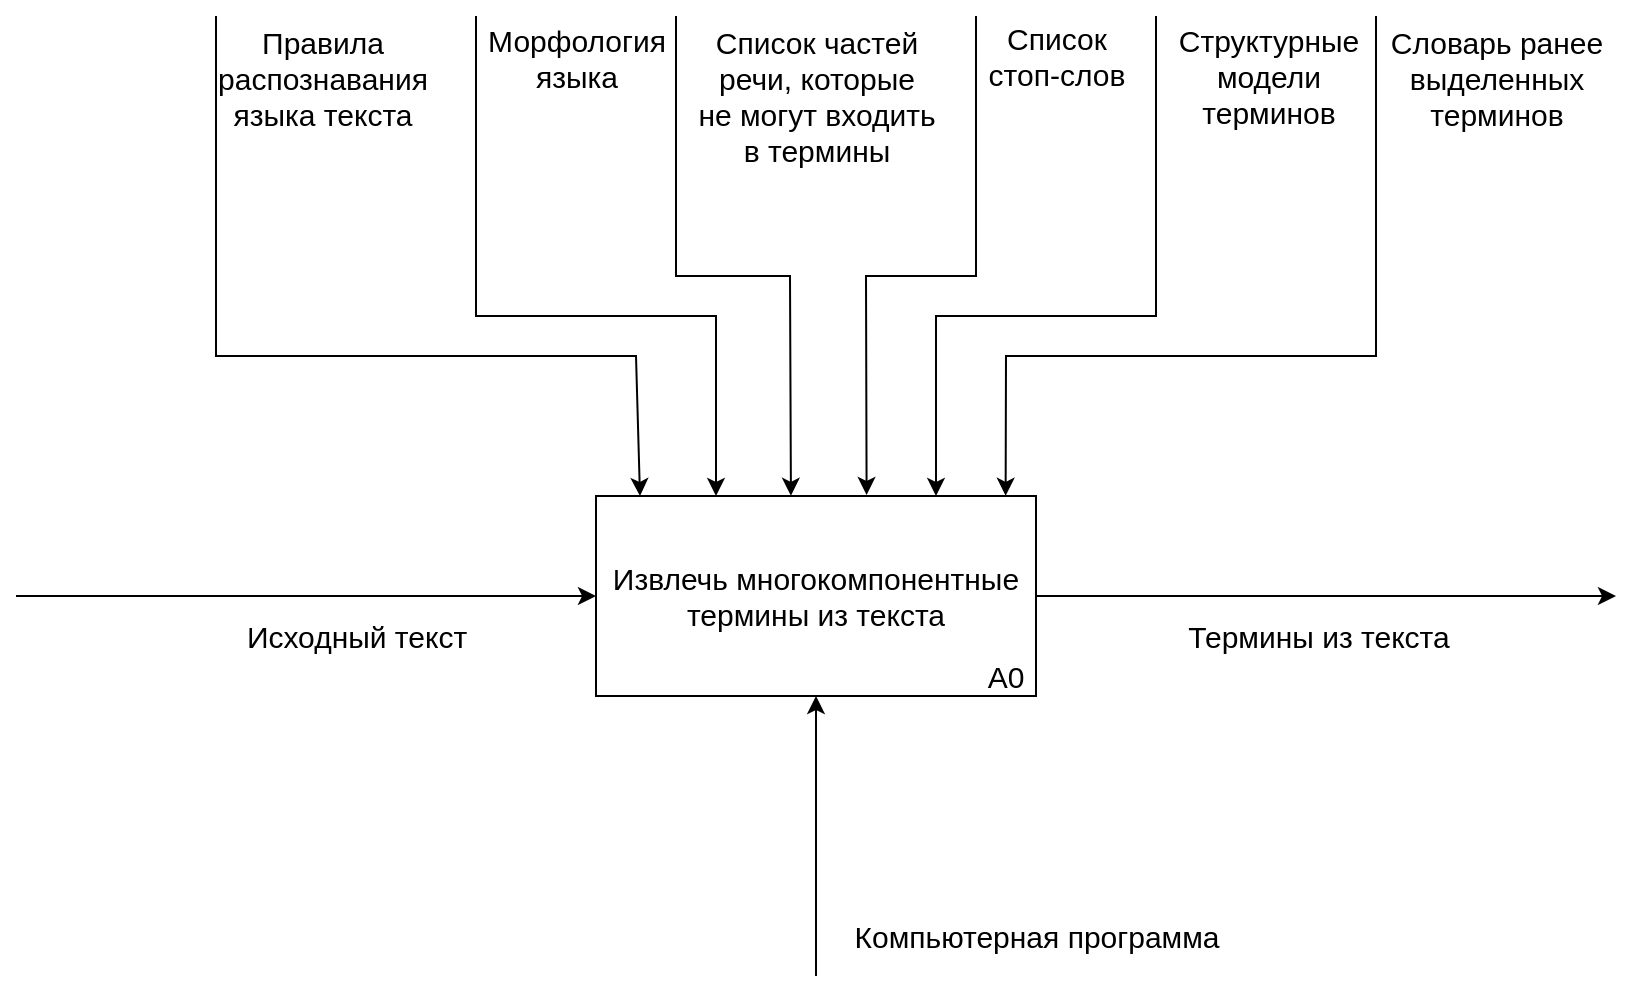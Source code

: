 <mxfile version="20.0.4" type="device" pages="3"><diagram name="A0" id="b520641d-4fe3-3701-9064-5fc419738815"><mxGraphModel dx="1038" dy="547" grid="1" gridSize="10" guides="1" tooltips="1" connect="1" arrows="1" fold="1" page="1" pageScale="1" pageWidth="1100" pageHeight="850" background="none" math="0" shadow="0"><root><mxCell id="0"/><mxCell id="1" parent="0"/><mxCell id="aQtuo3WpPzHkp1sBMG1w-4" style="edgeStyle=orthogonalEdgeStyle;rounded=0;orthogonalLoop=1;jettySize=auto;html=1;fontSize=15;" parent="1" source="aQtuo3WpPzHkp1sBMG1w-1" edge="1"><mxGeometry relative="1" as="geometry"><mxPoint x="980" y="450" as="targetPoint"/></mxGeometry></mxCell><mxCell id="aQtuo3WpPzHkp1sBMG1w-5" value="Термины из текста" style="edgeLabel;html=1;align=center;verticalAlign=middle;resizable=0;points=[];fontSize=15;" parent="aQtuo3WpPzHkp1sBMG1w-4" vertex="1" connectable="0"><mxGeometry x="-0.176" relative="1" as="geometry"><mxPoint x="21" y="20" as="offset"/></mxGeometry></mxCell><mxCell id="aQtuo3WpPzHkp1sBMG1w-1" value="Извлечь многокомпонентные&lt;br style=&quot;font-size: 15px;&quot;&gt;термины из текста" style="rounded=0;whiteSpace=wrap;html=1;fontSize=15;" parent="1" vertex="1"><mxGeometry x="470" y="400" width="220" height="100" as="geometry"/></mxCell><mxCell id="aQtuo3WpPzHkp1sBMG1w-2" value="" style="endArrow=classic;html=1;rounded=0;entryX=0;entryY=0.5;entryDx=0;entryDy=0;fontSize=15;" parent="1" target="aQtuo3WpPzHkp1sBMG1w-1" edge="1"><mxGeometry width="50" height="50" relative="1" as="geometry"><mxPoint x="180" y="450" as="sourcePoint"/><mxPoint x="640" y="430" as="targetPoint"/></mxGeometry></mxCell><mxCell id="aQtuo3WpPzHkp1sBMG1w-3" value="Исходный текст" style="text;html=1;align=center;verticalAlign=middle;resizable=0;points=[];autosize=1;strokeColor=none;fillColor=none;fontSize=15;" parent="1" vertex="1"><mxGeometry x="285" y="460" width="130" height="20" as="geometry"/></mxCell><mxCell id="9856_bsvcKhOoFxpKU4f-1" value="" style="endArrow=classic;html=1;rounded=0;fontSize=15;" parent="1" edge="1"><mxGeometry width="50" height="50" relative="1" as="geometry"><mxPoint x="410" y="160" as="sourcePoint"/><mxPoint x="530" y="400" as="targetPoint"/><Array as="points"><mxPoint x="410" y="310"/><mxPoint x="530" y="310"/></Array></mxGeometry></mxCell><mxCell id="9856_bsvcKhOoFxpKU4f-2" value="Морфология&lt;br&gt;языка" style="edgeLabel;html=1;align=center;verticalAlign=middle;resizable=0;points=[];fontSize=15;" parent="9856_bsvcKhOoFxpKU4f-1" vertex="1" connectable="0"><mxGeometry x="-0.292" y="-1" relative="1" as="geometry"><mxPoint x="51" y="-107" as="offset"/></mxGeometry></mxCell><mxCell id="9856_bsvcKhOoFxpKU4f-3" value="" style="endArrow=classic;html=1;rounded=0;entryX=0.443;entryY=-0.001;entryDx=0;entryDy=0;entryPerimeter=0;fontSize=15;" parent="1" target="aQtuo3WpPzHkp1sBMG1w-1" edge="1"><mxGeometry width="50" height="50" relative="1" as="geometry"><mxPoint x="510" y="160" as="sourcePoint"/><mxPoint x="534.55" y="399.4" as="targetPoint"/><Array as="points"><mxPoint x="510" y="290"/><mxPoint x="567" y="290"/></Array></mxGeometry></mxCell><mxCell id="9856_bsvcKhOoFxpKU4f-4" value="Список частей &lt;br&gt;речи, которые&lt;br&gt;не могут входить &lt;br style=&quot;font-size: 15px;&quot;&gt;в термины" style="edgeLabel;html=1;align=center;verticalAlign=middle;resizable=0;points=[];fontSize=15;" parent="9856_bsvcKhOoFxpKU4f-3" vertex="1" connectable="0"><mxGeometry x="-0.292" y="-1" relative="1" as="geometry"><mxPoint x="71" y="-65" as="offset"/></mxGeometry></mxCell><mxCell id="9856_bsvcKhOoFxpKU4f-5" value="" style="endArrow=classic;html=1;rounded=0;entryX=0.615;entryY=-0.005;entryDx=0;entryDy=0;entryPerimeter=0;fontSize=15;" parent="1" target="aQtuo3WpPzHkp1sBMG1w-1" edge="1"><mxGeometry width="50" height="50" relative="1" as="geometry"><mxPoint x="660" y="160" as="sourcePoint"/><mxPoint x="600" y="400.0" as="targetPoint"/><Array as="points"><mxPoint x="660" y="290"/><mxPoint x="605" y="290"/></Array></mxGeometry></mxCell><mxCell id="9856_bsvcKhOoFxpKU4f-6" value="Список &lt;br&gt;стоп-слов" style="edgeLabel;html=1;align=center;verticalAlign=middle;resizable=0;points=[];fontSize=15;" parent="9856_bsvcKhOoFxpKU4f-5" vertex="1" connectable="0"><mxGeometry x="-0.292" y="-1" relative="1" as="geometry"><mxPoint x="41" y="-85" as="offset"/></mxGeometry></mxCell><mxCell id="9856_bsvcKhOoFxpKU4f-7" value="" style="endArrow=classic;html=1;rounded=0;fontSize=15;" parent="1" edge="1"><mxGeometry width="50" height="50" relative="1" as="geometry"><mxPoint x="750" y="160" as="sourcePoint"/><mxPoint x="640" y="400" as="targetPoint"/><Array as="points"><mxPoint x="750" y="310"/><mxPoint x="640" y="310"/></Array></mxGeometry></mxCell><mxCell id="9856_bsvcKhOoFxpKU4f-8" value="Структурные &lt;br&gt;модели &lt;br style=&quot;font-size: 15px;&quot;&gt;терминов" style="edgeLabel;html=1;align=center;verticalAlign=middle;resizable=0;points=[];fontSize=15;" parent="9856_bsvcKhOoFxpKU4f-7" vertex="1" connectable="0"><mxGeometry x="-0.292" y="-1" relative="1" as="geometry"><mxPoint x="57" y="-94" as="offset"/></mxGeometry></mxCell><mxCell id="9856_bsvcKhOoFxpKU4f-9" value="" style="endArrow=classic;html=1;rounded=0;entryX=0.931;entryY=-0.001;entryDx=0;entryDy=0;entryPerimeter=0;fontSize=15;" parent="1" target="aQtuo3WpPzHkp1sBMG1w-1" edge="1"><mxGeometry width="50" height="50" relative="1" as="geometry"><mxPoint x="860" y="160" as="sourcePoint"/><mxPoint x="670" y="380" as="targetPoint"/><Array as="points"><mxPoint x="860" y="330"/><mxPoint x="675" y="330"/></Array></mxGeometry></mxCell><mxCell id="9856_bsvcKhOoFxpKU4f-10" value="Словарь ранее &lt;br style=&quot;font-size: 15px;&quot;&gt;выделенных&lt;br&gt;терминов" style="edgeLabel;html=1;align=center;verticalAlign=middle;resizable=0;points=[];fontSize=15;" parent="9856_bsvcKhOoFxpKU4f-9" vertex="1" connectable="0"><mxGeometry x="-0.292" y="-1" relative="1" as="geometry"><mxPoint x="61" y="-120" as="offset"/></mxGeometry></mxCell><mxCell id="9856_bsvcKhOoFxpKU4f-11" value="" style="endArrow=classic;html=1;rounded=0;entryX=0.1;entryY=0;entryDx=0;entryDy=0;entryPerimeter=0;fontSize=15;" parent="1" target="aQtuo3WpPzHkp1sBMG1w-1" edge="1"><mxGeometry width="50" height="50" relative="1" as="geometry"><mxPoint x="280" y="160" as="sourcePoint"/><mxPoint x="140.5" y="399.9" as="targetPoint"/><Array as="points"><mxPoint x="280" y="330"/><mxPoint x="490" y="330"/></Array></mxGeometry></mxCell><mxCell id="9856_bsvcKhOoFxpKU4f-12" value="Правила &lt;br&gt;распознавания&lt;br style=&quot;font-size: 15px;&quot;&gt;языка текста" style="edgeLabel;html=1;align=center;verticalAlign=middle;resizable=0;points=[];fontSize=15;" parent="9856_bsvcKhOoFxpKU4f-11" vertex="1" connectable="0"><mxGeometry x="-0.292" y="-1" relative="1" as="geometry"><mxPoint x="54" y="-129" as="offset"/></mxGeometry></mxCell><mxCell id="emmeJ7aNdwUGoFgfAJ5X-1" value="" style="endArrow=classic;html=1;rounded=0;entryX=0.5;entryY=1;entryDx=0;entryDy=0;fontSize=15;" parent="1" target="aQtuo3WpPzHkp1sBMG1w-1" edge="1"><mxGeometry width="50" height="50" relative="1" as="geometry"><mxPoint x="580" y="640" as="sourcePoint"/><mxPoint x="580" y="530.0" as="targetPoint"/></mxGeometry></mxCell><mxCell id="emmeJ7aNdwUGoFgfAJ5X-2" value="Компьютерная программа" style="edgeLabel;html=1;align=center;verticalAlign=middle;resizable=0;points=[];fontSize=15;" parent="emmeJ7aNdwUGoFgfAJ5X-1" vertex="1" connectable="0"><mxGeometry x="-0.659" y="3" relative="1" as="geometry"><mxPoint x="113" y="4" as="offset"/></mxGeometry></mxCell><mxCell id="egRvDAZ9UL6s8wtpQbSJ-1" value="A0" style="text;html=1;strokeColor=none;fillColor=none;align=center;verticalAlign=middle;whiteSpace=wrap;rounded=0;fontSize=15;" parent="1" vertex="1"><mxGeometry x="660" y="480" width="30" height="20" as="geometry"/></mxCell></root></mxGraphModel></diagram><diagram id="MpL2amuTrVY1iWnpFY2f" name="A1"><mxGraphModel dx="2714" dy="995" grid="1" gridSize="10" guides="1" tooltips="1" connect="1" arrows="1" fold="1" page="1" pageScale="1" pageWidth="827" pageHeight="1169" math="0" shadow="0"><root><mxCell id="0"/><mxCell id="1" parent="0"/><mxCell id="_pYBKvoA1Ol_6behSOHg-1" style="edgeStyle=orthogonalEdgeStyle;rounded=0;orthogonalLoop=1;jettySize=auto;html=1;fontSize=15;" parent="1" edge="1"><mxGeometry relative="1" as="geometry"><mxPoint x="1170" y="379" as="targetPoint"/><mxPoint x="910" y="379.0" as="sourcePoint"/></mxGeometry></mxCell><mxCell id="_pYBKvoA1Ol_6behSOHg-2" value="Термины из текста" style="edgeLabel;html=1;align=center;verticalAlign=middle;resizable=0;points=[];fontSize=15;" parent="_pYBKvoA1Ol_6behSOHg-1" vertex="1" connectable="0"><mxGeometry x="-0.176" relative="1" as="geometry"><mxPoint x="53" y="21" as="offset"/></mxGeometry></mxCell><mxCell id="_pYBKvoA1Ol_6behSOHg-4" value="" style="endArrow=classic;html=1;rounded=0;entryX=0;entryY=0.5;entryDx=0;entryDy=0;fontSize=15;" parent="1" target="5IqPm2qdIb9zKzcox-1y-1" edge="1"><mxGeometry width="50" height="50" relative="1" as="geometry"><mxPoint x="-210" y="385" as="sourcePoint"/><mxPoint x="-20" y="385" as="targetPoint"/></mxGeometry></mxCell><mxCell id="_pYBKvoA1Ol_6behSOHg-5" value="Исходный текст" style="text;html=1;align=center;verticalAlign=middle;resizable=0;points=[];autosize=1;strokeColor=none;fillColor=none;fontSize=15;" parent="1" vertex="1"><mxGeometry x="-170" y="395" width="130" height="20" as="geometry"/></mxCell><mxCell id="5IqPm2qdIb9zKzcox-1y-1" value="Разбить текст на блоки с текстами на одном языке" style="rounded=0;whiteSpace=wrap;html=1;fontSize=15;" parent="1" vertex="1"><mxGeometry x="-10" y="335" width="200" height="100" as="geometry"/></mxCell><mxCell id="5IqPm2qdIb9zKzcox-1y-4" value="&lt;span style=&quot;font-size: 15px;&quot;&gt;Применить алгоритм выделения терминов из текста на конкретном языке&lt;/span&gt;" style="rounded=0;whiteSpace=wrap;html=1;fontSize=15;" parent="1" vertex="1"><mxGeometry x="390" y="335" width="210" height="100" as="geometry"/></mxCell><mxCell id="5IqPm2qdIb9zKzcox-1y-5" value="Объединить термины из всех блоков в один список" style="rounded=0;whiteSpace=wrap;html=1;fontSize=15;" parent="1" vertex="1"><mxGeometry x="770" y="335" width="200" height="100" as="geometry"/></mxCell><mxCell id="gJkNts4HE1zM6EPhqawt-1" value="" style="endArrow=classic;html=1;rounded=0;exitX=1;exitY=0.5;exitDx=0;exitDy=0;entryX=0;entryY=0.5;entryDx=0;entryDy=0;fontSize=15;" parent="1" source="5IqPm2qdIb9zKzcox-1y-1" target="5IqPm2qdIb9zKzcox-1y-4" edge="1"><mxGeometry width="50" height="50" relative="1" as="geometry"><mxPoint x="390" y="380" as="sourcePoint"/><mxPoint x="380" y="400" as="targetPoint"/><Array as="points"><mxPoint x="270" y="385"/></Array></mxGeometry></mxCell><mxCell id="gJkNts4HE1zM6EPhqawt-2" value="Блоки с текстами&lt;br style=&quot;font-size: 15px;&quot;&gt;на одном языке" style="edgeLabel;html=1;align=center;verticalAlign=middle;resizable=0;points=[];fontSize=15;" parent="gJkNts4HE1zM6EPhqawt-1" vertex="1" connectable="0"><mxGeometry x="0.32" y="-2" relative="1" as="geometry"><mxPoint x="-41" y="23" as="offset"/></mxGeometry></mxCell><mxCell id="gJkNts4HE1zM6EPhqawt-3" value="" style="endArrow=classic;html=1;rounded=0;exitX=1;exitY=0.5;exitDx=0;exitDy=0;entryX=0;entryY=0.5;entryDx=0;entryDy=0;fontSize=15;" parent="1" source="5IqPm2qdIb9zKzcox-1y-4" target="5IqPm2qdIb9zKzcox-1y-5" edge="1"><mxGeometry width="50" height="50" relative="1" as="geometry"><mxPoint x="560" y="360" as="sourcePoint"/><mxPoint x="630" y="360" as="targetPoint"/><Array as="points"><mxPoint x="680" y="385"/></Array></mxGeometry></mxCell><mxCell id="gJkNts4HE1zM6EPhqawt-4" value="Списки терминов&lt;br&gt;и кандидатов&lt;br&gt;в термины" style="edgeLabel;html=1;align=center;verticalAlign=middle;resizable=0;points=[];fontSize=15;" parent="gJkNts4HE1zM6EPhqawt-3" vertex="1" connectable="0"><mxGeometry x="0.32" y="-2" relative="1" as="geometry"><mxPoint x="-31" y="28" as="offset"/></mxGeometry></mxCell><mxCell id="gJkNts4HE1zM6EPhqawt-5" value="" style="endArrow=classic;html=1;rounded=0;exitX=0.25;exitY=1;exitDx=0;exitDy=0;entryX=0;entryY=0.75;entryDx=0;entryDy=0;fontSize=15;" parent="1" source="5IqPm2qdIb9zKzcox-1y-4" target="5IqPm2qdIb9zKzcox-1y-4" edge="1"><mxGeometry width="50" height="50" relative="1" as="geometry"><mxPoint x="570" y="417.5" as="sourcePoint"/><mxPoint x="680" y="395" as="targetPoint"/><Array as="points"><mxPoint x="443" y="470"/><mxPoint x="350" y="470"/><mxPoint x="350" y="410"/></Array></mxGeometry></mxCell><mxCell id="rs9L1QOxY586vi4lybpe-1" value="" style="endArrow=classic;html=1;rounded=0;entryX=0.107;entryY=-0.005;entryDx=0;entryDy=0;entryPerimeter=0;fontSize=15;" parent="1" target="5IqPm2qdIb9zKzcox-1y-4" edge="1"><mxGeometry width="50" height="50" relative="1" as="geometry"><mxPoint x="240" y="90" as="sourcePoint"/><mxPoint x="240" y="160" as="targetPoint"/><Array as="points"><mxPoint x="240" y="270"/><mxPoint x="412" y="270"/></Array></mxGeometry></mxCell><mxCell id="rs9L1QOxY586vi4lybpe-2" value="Морфология&lt;br&gt;языка" style="edgeLabel;html=1;align=center;verticalAlign=middle;resizable=0;points=[];fontSize=15;" parent="rs9L1QOxY586vi4lybpe-1" vertex="1" connectable="0"><mxGeometry x="-0.292" y="-1" relative="1" as="geometry"><mxPoint x="51" y="-128" as="offset"/></mxGeometry></mxCell><mxCell id="rs9L1QOxY586vi4lybpe-3" value="" style="endArrow=classic;html=1;rounded=0;entryX=0.305;entryY=-0.005;entryDx=0;entryDy=0;entryPerimeter=0;fontSize=15;" parent="1" target="5IqPm2qdIb9zKzcox-1y-4" edge="1"><mxGeometry width="50" height="50" relative="1" as="geometry"><mxPoint x="360" y="90" as="sourcePoint"/><mxPoint x="360.45" y="160" as="targetPoint"/><Array as="points"><mxPoint x="360" y="250"/><mxPoint x="454" y="250"/></Array></mxGeometry></mxCell><mxCell id="rs9L1QOxY586vi4lybpe-4" value="Список частей &lt;br&gt;речи, которые&lt;br&gt;не могут входить &lt;br style=&quot;font-size: 15px;&quot;&gt;в термины" style="edgeLabel;html=1;align=center;verticalAlign=middle;resizable=0;points=[];fontSize=15;" parent="rs9L1QOxY586vi4lybpe-3" vertex="1" connectable="0"><mxGeometry x="-0.292" y="-1" relative="1" as="geometry"><mxPoint x="71" y="-80" as="offset"/></mxGeometry></mxCell><mxCell id="rs9L1QOxY586vi4lybpe-5" value="" style="endArrow=classic;html=1;rounded=0;entryX=0.5;entryY=0;entryDx=0;entryDy=0;fontSize=15;" parent="1" target="5IqPm2qdIb9zKzcox-1y-4" edge="1"><mxGeometry width="50" height="50" relative="1" as="geometry"><mxPoint x="495" y="90" as="sourcePoint"/><mxPoint x="500.45" y="161.25" as="targetPoint"/></mxGeometry></mxCell><mxCell id="rs9L1QOxY586vi4lybpe-6" value="Список&lt;br&gt;стоп-слов" style="edgeLabel;html=1;align=center;verticalAlign=middle;resizable=0;points=[];fontSize=15;" parent="rs9L1QOxY586vi4lybpe-5" vertex="1" connectable="0"><mxGeometry x="-0.292" y="-1" relative="1" as="geometry"><mxPoint x="46" y="-67" as="offset"/></mxGeometry></mxCell><mxCell id="rs9L1QOxY586vi4lybpe-7" value="" style="endArrow=classic;html=1;rounded=0;entryX=0.697;entryY=-0.004;entryDx=0;entryDy=0;entryPerimeter=0;fontSize=15;" parent="1" target="5IqPm2qdIb9zKzcox-1y-4" edge="1"><mxGeometry width="50" height="50" relative="1" as="geometry"><mxPoint x="610" y="90" as="sourcePoint"/><mxPoint x="570" y="190" as="targetPoint"/><Array as="points"><mxPoint x="610" y="250"/><mxPoint x="536" y="250"/></Array></mxGeometry></mxCell><mxCell id="rs9L1QOxY586vi4lybpe-8" value="Структурные &lt;br&gt;модели &lt;br style=&quot;font-size: 15px;&quot;&gt;терминов" style="edgeLabel;html=1;align=center;verticalAlign=middle;resizable=0;points=[];fontSize=15;" parent="rs9L1QOxY586vi4lybpe-7" vertex="1" connectable="0"><mxGeometry x="-0.292" y="-1" relative="1" as="geometry"><mxPoint x="61" y="-83" as="offset"/></mxGeometry></mxCell><mxCell id="rs9L1QOxY586vi4lybpe-9" value="" style="endArrow=classic;html=1;rounded=0;entryX=0.905;entryY=0.001;entryDx=0;entryDy=0;entryPerimeter=0;fontSize=15;" parent="1" target="5IqPm2qdIb9zKzcox-1y-4" edge="1"><mxGeometry width="50" height="50" relative="1" as="geometry"><mxPoint x="730" y="90" as="sourcePoint"/><mxPoint x="610" y="320" as="targetPoint"/><Array as="points"><mxPoint x="730" y="270"/><mxPoint x="580" y="270"/></Array></mxGeometry></mxCell><mxCell id="rs9L1QOxY586vi4lybpe-10" value="Словарь ранее &lt;br style=&quot;font-size: 15px;&quot;&gt;выделенных терминов" style="edgeLabel;html=1;align=center;verticalAlign=middle;resizable=0;points=[];fontSize=15;" parent="rs9L1QOxY586vi4lybpe-9" vertex="1" connectable="0"><mxGeometry x="-0.292" y="-1" relative="1" as="geometry"><mxPoint x="81" y="-120" as="offset"/></mxGeometry></mxCell><mxCell id="rs9L1QOxY586vi4lybpe-12" value="" style="endArrow=classic;html=1;rounded=0;entryX=0.5;entryY=0;entryDx=0;entryDy=0;fontSize=15;" parent="1" target="5IqPm2qdIb9zKzcox-1y-1" edge="1"><mxGeometry width="50" height="50" relative="1" as="geometry"><mxPoint x="90" y="90" as="sourcePoint"/><mxPoint x="90" y="330" as="targetPoint"/></mxGeometry></mxCell><mxCell id="rs9L1QOxY586vi4lybpe-13" value="Правила &lt;br&gt;распознавания&lt;br style=&quot;font-size: 15px;&quot;&gt;языка текста" style="edgeLabel;html=1;align=center;verticalAlign=middle;resizable=0;points=[];fontSize=15;" parent="rs9L1QOxY586vi4lybpe-12" vertex="1" connectable="0"><mxGeometry x="-0.292" y="-1" relative="1" as="geometry"><mxPoint x="61" y="-57" as="offset"/></mxGeometry></mxCell><mxCell id="zgv9Pn47ImDPk-bR_LFp-1" value="" style="endArrow=classic;html=1;rounded=0;entryX=0.474;entryY=0.996;entryDx=0;entryDy=0;entryPerimeter=0;fontSize=15;" parent="1" target="5IqPm2qdIb9zKzcox-1y-4" edge="1"><mxGeometry width="50" height="50" relative="1" as="geometry"><mxPoint x="490" y="640" as="sourcePoint"/><mxPoint x="490" y="440" as="targetPoint"/></mxGeometry></mxCell><mxCell id="zgv9Pn47ImDPk-bR_LFp-2" value="Компьютерная&lt;br&gt;программа" style="edgeLabel;html=1;align=center;verticalAlign=middle;resizable=0;points=[];fontSize=15;" parent="zgv9Pn47ImDPk-bR_LFp-1" vertex="1" connectable="0"><mxGeometry x="-0.659" y="3" relative="1" as="geometry"><mxPoint x="63" y="5" as="offset"/></mxGeometry></mxCell><mxCell id="zgv9Pn47ImDPk-bR_LFp-3" value="" style="endArrow=classic;html=1;rounded=0;entryX=0.5;entryY=1;entryDx=0;entryDy=0;fontSize=15;" parent="1" target="5IqPm2qdIb9zKzcox-1y-1" edge="1"><mxGeometry width="50" height="50" relative="1" as="geometry"><mxPoint x="490" y="620" as="sourcePoint"/><mxPoint x="570" y="560" as="targetPoint"/><Array as="points"><mxPoint x="490" y="520"/><mxPoint x="90" y="520"/></Array></mxGeometry></mxCell><mxCell id="zgv9Pn47ImDPk-bR_LFp-4" value="" style="endArrow=classic;html=1;rounded=0;entryX=0.5;entryY=1;entryDx=0;entryDy=0;fontSize=15;" parent="1" target="5IqPm2qdIb9zKzcox-1y-5" edge="1"><mxGeometry width="50" height="50" relative="1" as="geometry"><mxPoint x="490" y="570" as="sourcePoint"/><mxPoint x="70.0" y="445" as="targetPoint"/><Array as="points"><mxPoint x="490" y="520"/><mxPoint x="870" y="520"/></Array></mxGeometry></mxCell><mxCell id="roWSKTacAdEwrt9JKFtR-1" value="A1" style="text;html=1;strokeColor=none;fillColor=none;align=center;verticalAlign=middle;whiteSpace=wrap;rounded=0;fontSize=15;" parent="1" vertex="1"><mxGeometry x="160" y="415" width="30" height="20" as="geometry"/></mxCell><mxCell id="roWSKTacAdEwrt9JKFtR-2" value="A2" style="text;html=1;strokeColor=none;fillColor=none;align=center;verticalAlign=middle;whiteSpace=wrap;rounded=0;fontSize=15;" parent="1" vertex="1"><mxGeometry x="570" y="415" width="30" height="20" as="geometry"/></mxCell><mxCell id="roWSKTacAdEwrt9JKFtR-3" value="A3" style="text;html=1;strokeColor=none;fillColor=none;align=center;verticalAlign=middle;whiteSpace=wrap;rounded=0;fontSize=15;" parent="1" vertex="1"><mxGeometry x="940" y="415" width="30" height="20" as="geometry"/></mxCell></root></mxGraphModel></diagram><diagram id="B-YpyupMzsZj-Z9YFNY6" name="A2"><mxGraphModel dx="2076" dy="1094" grid="1" gridSize="10" guides="1" tooltips="1" connect="1" arrows="1" fold="1" page="1" pageScale="1" pageWidth="827" pageHeight="1169" math="0" shadow="0"><root><mxCell id="0"/><mxCell id="1" parent="0"/><mxCell id="XiIdL80k15_M9a79irQl-2" value="" style="endArrow=classic;html=1;rounded=0;entryX=0;entryY=0.5;entryDx=0;entryDy=0;fontSize=15;" parent="1" target="XiIdL80k15_M9a79irQl-7" edge="1"><mxGeometry width="50" height="50" relative="1" as="geometry"><mxPoint x="530" y="174.82" as="sourcePoint"/><mxPoint x="670.44" y="170.0" as="targetPoint"/><Array as="points"><mxPoint x="530" y="174.82"/></Array></mxGeometry></mxCell><mxCell id="XiIdL80k15_M9a79irQl-3" value="Текст на &lt;br&gt;одном языке" style="edgeLabel;html=1;align=center;verticalAlign=middle;resizable=0;points=[];fontSize=15;" parent="XiIdL80k15_M9a79irQl-2" vertex="1" connectable="0"><mxGeometry x="0.32" y="-2" relative="1" as="geometry"><mxPoint x="-19" y="19" as="offset"/></mxGeometry></mxCell><mxCell id="VvbrBTj6mJyvZjPkhgEe-1" style="edgeStyle=orthogonalEdgeStyle;rounded=0;orthogonalLoop=1;jettySize=auto;html=1;entryX=0;entryY=0.5;entryDx=0;entryDy=0;fontSize=15;" parent="1" source="XiIdL80k15_M9a79irQl-7" target="XiIdL80k15_M9a79irQl-9" edge="1"><mxGeometry relative="1" as="geometry"><Array as="points"><mxPoint x="880" y="175"/><mxPoint x="880" y="297"/></Array></mxGeometry></mxCell><mxCell id="VvbrBTj6mJyvZjPkhgEe-2" value="Последовательность&lt;br style=&quot;font-size: 15px;&quot;&gt;слов и их &lt;br style=&quot;font-size: 15px;&quot;&gt;характеристик" style="edgeLabel;html=1;align=center;verticalAlign=middle;resizable=0;points=[];fontSize=15;" parent="VvbrBTj6mJyvZjPkhgEe-1" vertex="1" connectable="0"><mxGeometry x="-0.313" y="-2" relative="1" as="geometry"><mxPoint x="82" y="-20" as="offset"/></mxGeometry></mxCell><mxCell id="XiIdL80k15_M9a79irQl-7" value="Определить часть речи каждого слова" style="rounded=0;whiteSpace=wrap;html=1;fontSize=15;" parent="1" vertex="1"><mxGeometry x="680" y="128.75" width="180" height="92.5" as="geometry"/></mxCell><mxCell id="VvbrBTj6mJyvZjPkhgEe-3" style="edgeStyle=orthogonalEdgeStyle;rounded=0;orthogonalLoop=1;jettySize=auto;html=1;exitX=1;exitY=0.5;exitDx=0;exitDy=0;entryX=0;entryY=0.5;entryDx=0;entryDy=0;fontSize=15;" parent="1" source="XiIdL80k15_M9a79irQl-9" target="XiIdL80k15_M9a79irQl-10" edge="1"><mxGeometry relative="1" as="geometry"><Array as="points"><mxPoint x="1080" y="284"/><mxPoint x="1100" y="284"/><mxPoint x="1100" y="425"/></Array></mxGeometry></mxCell><mxCell id="VvbrBTj6mJyvZjPkhgEe-4" value="Последовательности &lt;br style=&quot;font-size: 15px;&quot;&gt;слов, являющихся&lt;br style=&quot;font-size: 15px;&quot;&gt;частями речи,&lt;br&gt;которые могут&lt;br&gt;входить в термины" style="edgeLabel;html=1;align=center;verticalAlign=middle;resizable=0;points=[];fontSize=15;" parent="VvbrBTj6mJyvZjPkhgEe-3" vertex="1" connectable="0"><mxGeometry x="0.152" relative="1" as="geometry"><mxPoint x="80" y="-52" as="offset"/></mxGeometry></mxCell><mxCell id="XiIdL80k15_M9a79irQl-9" value="&quot;Выбросить&quot; из текста части речи, которые не могут входить в термины" style="rounded=0;whiteSpace=wrap;html=1;fontSize=15;" parent="1" vertex="1"><mxGeometry x="900" y="251.0" width="180" height="91.25" as="geometry"/></mxCell><mxCell id="VvbrBTj6mJyvZjPkhgEe-5" style="edgeStyle=orthogonalEdgeStyle;rounded=0;orthogonalLoop=1;jettySize=auto;html=1;entryX=0;entryY=0.5;entryDx=0;entryDy=0;fontSize=15;" parent="1" source="XiIdL80k15_M9a79irQl-10" target="XiIdL80k15_M9a79irQl-11" edge="1"><mxGeometry relative="1" as="geometry"><Array as="points"><mxPoint x="1320" y="425"/><mxPoint x="1320" y="565"/></Array></mxGeometry></mxCell><mxCell id="VvbrBTj6mJyvZjPkhgEe-6" value="Последовательности&lt;br style=&quot;font-size: 15px;&quot;&gt;слов, которые могут&lt;br style=&quot;font-size: 15px;&quot;&gt;входить в термины" style="edgeLabel;html=1;align=center;verticalAlign=middle;resizable=0;points=[];fontSize=15;" parent="VvbrBTj6mJyvZjPkhgEe-5" vertex="1" connectable="0"><mxGeometry x="-0.282" y="1" relative="1" as="geometry"><mxPoint x="79" y="2" as="offset"/></mxGeometry></mxCell><mxCell id="XiIdL80k15_M9a79irQl-10" value="&quot;Выбросить&quot; из текста стоп-слова" style="rounded=0;whiteSpace=wrap;html=1;fontSize=15;" parent="1" vertex="1"><mxGeometry x="1120" y="378.75" width="180" height="92.5" as="geometry"/></mxCell><mxCell id="VvbrBTj6mJyvZjPkhgEe-7" style="edgeStyle=orthogonalEdgeStyle;rounded=0;orthogonalLoop=1;jettySize=auto;html=1;entryX=0;entryY=0.5;entryDx=0;entryDy=0;fontSize=15;" parent="1" source="XiIdL80k15_M9a79irQl-11" target="XiIdL80k15_M9a79irQl-12" edge="1"><mxGeometry relative="1" as="geometry"><Array as="points"><mxPoint x="1540" y="564"/><mxPoint x="1540" y="697"/></Array></mxGeometry></mxCell><mxCell id="XiIdL80k15_M9a79irQl-11" value="Соотнести полученные цепочки слов со структурными моделями терминов" style="rounded=0;whiteSpace=wrap;html=1;fontSize=15;" parent="1" vertex="1"><mxGeometry x="1340" y="518.75" width="180" height="92.5" as="geometry"/></mxCell><mxCell id="VvbrBTj6mJyvZjPkhgEe-9" style="edgeStyle=orthogonalEdgeStyle;rounded=0;orthogonalLoop=1;jettySize=auto;html=1;fontSize=15;" parent="1" source="XiIdL80k15_M9a79irQl-12" edge="1"><mxGeometry relative="1" as="geometry"><mxPoint x="1890" y="697.5" as="targetPoint"/></mxGeometry></mxCell><mxCell id="VvbrBTj6mJyvZjPkhgEe-10" value="Списки терминов &lt;br style=&quot;font-size: 15px;&quot;&gt;и кандидатов&lt;br style=&quot;font-size: 15px;&quot;&gt;в термины" style="edgeLabel;html=1;align=center;verticalAlign=middle;resizable=0;points=[];fontSize=15;" parent="VvbrBTj6mJyvZjPkhgEe-9" vertex="1" connectable="0"><mxGeometry x="-0.187" y="-1" relative="1" as="geometry"><mxPoint x="19" y="35" as="offset"/></mxGeometry></mxCell><mxCell id="XiIdL80k15_M9a79irQl-12" value="Проверить по словарю&lt;br style=&quot;font-size: 15px;&quot;&gt;&amp;nbsp;полученные кандидаты в термины" style="rounded=0;whiteSpace=wrap;html=1;fontSize=15;" parent="1" vertex="1"><mxGeometry x="1560" y="651.25" width="180" height="92.5" as="geometry"/></mxCell><mxCell id="VvbrBTj6mJyvZjPkhgEe-8" value="Набор фраз,&lt;br style=&quot;font-size: 15px;&quot;&gt;являющихся&lt;br style=&quot;font-size: 15px;&quot;&gt;кандидатами&lt;br style=&quot;font-size: 15px;&quot;&gt;в термины" style="text;html=1;align=center;verticalAlign=middle;resizable=0;points=[];autosize=1;strokeColor=none;fillColor=none;fontSize=15;" parent="1" vertex="1"><mxGeometry x="1544" y="560" width="110" height="80" as="geometry"/></mxCell><mxCell id="D6HI4oWyNCz4ga_8Lxgg-1" value="" style="endArrow=classic;html=1;rounded=0;entryX=0.5;entryY=0;entryDx=0;entryDy=0;fontSize=15;" parent="1" target="XiIdL80k15_M9a79irQl-7" edge="1"><mxGeometry width="50" height="50" relative="1" as="geometry"><mxPoint x="770" y="30" as="sourcePoint"/><mxPoint x="1050" y="-80" as="targetPoint"/></mxGeometry></mxCell><mxCell id="D6HI4oWyNCz4ga_8Lxgg-2" value="Морфология языка" style="edgeLabel;html=1;align=center;verticalAlign=middle;resizable=0;points=[];fontSize=15;" parent="D6HI4oWyNCz4ga_8Lxgg-1" vertex="1" connectable="0"><mxGeometry x="-0.292" y="-1" relative="1" as="geometry"><mxPoint x="76" y="-15" as="offset"/></mxGeometry></mxCell><mxCell id="D6HI4oWyNCz4ga_8Lxgg-3" value="" style="endArrow=classic;html=1;rounded=0;fontSize=15;" parent="1" edge="1"><mxGeometry width="50" height="50" relative="1" as="geometry"><mxPoint x="1050" y="30" as="sourcePoint"/><mxPoint x="1050" y="250" as="targetPoint"/></mxGeometry></mxCell><mxCell id="D6HI4oWyNCz4ga_8Lxgg-4" value="Список частей речи,&lt;br style=&quot;font-size: 15px;&quot;&gt;которые не могут&lt;br style=&quot;font-size: 15px;&quot;&gt;&amp;nbsp;входить в термины" style="edgeLabel;html=1;align=center;verticalAlign=middle;resizable=0;points=[];fontSize=15;" parent="D6HI4oWyNCz4ga_8Lxgg-3" vertex="1" connectable="0"><mxGeometry x="-0.292" y="-1" relative="1" as="geometry"><mxPoint x="81" y="-48" as="offset"/></mxGeometry></mxCell><mxCell id="D6HI4oWyNCz4ga_8Lxgg-5" value="" style="endArrow=classic;html=1;rounded=0;entryX=0.829;entryY=-0.004;entryDx=0;entryDy=0;fontSize=15;entryPerimeter=0;" parent="1" target="XiIdL80k15_M9a79irQl-10" edge="1"><mxGeometry width="50" height="50" relative="1" as="geometry"><mxPoint x="1269" y="30" as="sourcePoint"/><mxPoint x="1210" y="378" as="targetPoint"/></mxGeometry></mxCell><mxCell id="D6HI4oWyNCz4ga_8Lxgg-6" value="Список стоп-слов" style="edgeLabel;html=1;align=center;verticalAlign=middle;resizable=0;points=[];fontSize=15;" parent="D6HI4oWyNCz4ga_8Lxgg-5" vertex="1" connectable="0"><mxGeometry x="-0.292" y="-1" relative="1" as="geometry"><mxPoint x="72" y="-103" as="offset"/></mxGeometry></mxCell><mxCell id="D6HI4oWyNCz4ga_8Lxgg-7" value="" style="endArrow=classic;html=1;rounded=0;entryX=0.83;entryY=0.003;entryDx=0;entryDy=0;fontSize=15;entryPerimeter=0;" parent="1" target="XiIdL80k15_M9a79irQl-11" edge="1"><mxGeometry width="50" height="50" relative="1" as="geometry"><mxPoint x="1489" y="30" as="sourcePoint"/><mxPoint x="1430.07" y="517.5" as="targetPoint"/></mxGeometry></mxCell><mxCell id="D6HI4oWyNCz4ga_8Lxgg-8" value="Структурные&lt;br style=&quot;font-size: 15px;&quot;&gt;модели &lt;br style=&quot;font-size: 15px;&quot;&gt;терминов" style="edgeLabel;html=1;align=center;verticalAlign=middle;resizable=0;points=[];fontSize=15;" parent="D6HI4oWyNCz4ga_8Lxgg-7" vertex="1" connectable="0"><mxGeometry x="-0.292" y="-1" relative="1" as="geometry"><mxPoint x="61" y="-143" as="offset"/></mxGeometry></mxCell><mxCell id="D6HI4oWyNCz4ga_8Lxgg-9" value="" style="endArrow=classic;html=1;rounded=0;fontSize=15;" parent="1" edge="1"><mxGeometry width="50" height="50" relative="1" as="geometry"><mxPoint x="1710" y="30" as="sourcePoint"/><mxPoint x="1710" y="650" as="targetPoint"/></mxGeometry></mxCell><mxCell id="D6HI4oWyNCz4ga_8Lxgg-10" value="Словарь ранее &lt;br style=&quot;font-size: 15px;&quot;&gt;выделенных&lt;br style=&quot;font-size: 15px;&quot;&gt;терминов" style="edgeLabel;html=1;align=center;verticalAlign=middle;resizable=0;points=[];fontSize=15;" parent="D6HI4oWyNCz4ga_8Lxgg-9" vertex="1" connectable="0"><mxGeometry x="-0.292" y="-1" relative="1" as="geometry"><mxPoint x="71" y="-190" as="offset"/></mxGeometry></mxCell><mxCell id="tajufpjhkOcibu-20snp-1" value="" style="endArrow=classic;html=1;rounded=0;entryX=0.5;entryY=1;entryDx=0;entryDy=0;fontSize=15;" parent="1" target="XiIdL80k15_M9a79irQl-10" edge="1"><mxGeometry width="50" height="50" relative="1" as="geometry"><mxPoint x="1210" y="850" as="sourcePoint"/><mxPoint x="1039" y="620" as="targetPoint"/></mxGeometry></mxCell><mxCell id="tajufpjhkOcibu-20snp-2" value="Компьютерная программа" style="edgeLabel;html=1;align=center;verticalAlign=middle;resizable=0;points=[];fontSize=15;" parent="tajufpjhkOcibu-20snp-1" vertex="1" connectable="0"><mxGeometry x="-0.659" y="3" relative="1" as="geometry"><mxPoint x="103" y="45" as="offset"/></mxGeometry></mxCell><mxCell id="tajufpjhkOcibu-20snp-3" value="" style="endArrow=classic;html=1;rounded=0;entryX=0.5;entryY=1;entryDx=0;entryDy=0;fontSize=15;" parent="1" target="XiIdL80k15_M9a79irQl-7" edge="1"><mxGeometry width="50" height="50" relative="1" as="geometry"><mxPoint x="1210" y="830" as="sourcePoint"/><mxPoint x="940" y="650" as="targetPoint"/><Array as="points"><mxPoint x="1210" y="800"/><mxPoint x="770" y="800"/></Array></mxGeometry></mxCell><mxCell id="tajufpjhkOcibu-20snp-4" value="" style="endArrow=classic;html=1;rounded=0;entryX=0.5;entryY=1;entryDx=0;entryDy=0;fontSize=15;" parent="1" target="XiIdL80k15_M9a79irQl-9" edge="1"><mxGeometry width="50" height="50" relative="1" as="geometry"><mxPoint x="1210" y="830" as="sourcePoint"/><mxPoint x="200" y="610" as="targetPoint"/><Array as="points"><mxPoint x="1210" y="800"/><mxPoint x="990" y="800"/></Array></mxGeometry></mxCell><mxCell id="tajufpjhkOcibu-20snp-5" value="" style="endArrow=classic;html=1;rounded=0;entryX=0.5;entryY=1;entryDx=0;entryDy=0;fontSize=15;" parent="1" target="XiIdL80k15_M9a79irQl-11" edge="1"><mxGeometry width="50" height="50" relative="1" as="geometry"><mxPoint x="1210" y="820" as="sourcePoint"/><mxPoint x="620" y="611.25" as="targetPoint"/><Array as="points"><mxPoint x="1210" y="800"/><mxPoint x="1430" y="800"/></Array></mxGeometry></mxCell><mxCell id="tajufpjhkOcibu-20snp-6" value="" style="endArrow=classic;html=1;rounded=0;entryX=0.5;entryY=1;entryDx=0;entryDy=0;fontSize=15;" parent="1" target="XiIdL80k15_M9a79irQl-12" edge="1"><mxGeometry width="50" height="50" relative="1" as="geometry"><mxPoint x="1210" y="820" as="sourcePoint"/><mxPoint x="620" y="611.25" as="targetPoint"/><Array as="points"><mxPoint x="1210" y="800"/><mxPoint x="1650" y="800"/></Array></mxGeometry></mxCell><mxCell id="KT6x3sr9r3tAyX5XgUMn-1" value="A21" style="text;html=1;strokeColor=none;fillColor=none;align=center;verticalAlign=middle;whiteSpace=wrap;rounded=0;fontSize=15;" parent="1" vertex="1"><mxGeometry x="830" y="201.25" width="30" height="20" as="geometry"/></mxCell><mxCell id="KT6x3sr9r3tAyX5XgUMn-2" value="A22" style="text;html=1;strokeColor=none;fillColor=none;align=center;verticalAlign=middle;whiteSpace=wrap;rounded=0;fontSize=15;" parent="1" vertex="1"><mxGeometry x="1050" y="322.25" width="30" height="20" as="geometry"/></mxCell><mxCell id="KT6x3sr9r3tAyX5XgUMn-3" value="A23" style="text;html=1;strokeColor=none;fillColor=none;align=center;verticalAlign=middle;whiteSpace=wrap;rounded=0;fontSize=15;" parent="1" vertex="1"><mxGeometry x="1270" y="451.25" width="30" height="20" as="geometry"/></mxCell><mxCell id="KT6x3sr9r3tAyX5XgUMn-4" value="A24" style="text;html=1;strokeColor=none;fillColor=none;align=center;verticalAlign=middle;whiteSpace=wrap;rounded=0;fontSize=15;" parent="1" vertex="1"><mxGeometry x="1490" y="591.25" width="30" height="20" as="geometry"/></mxCell><mxCell id="KT6x3sr9r3tAyX5XgUMn-5" value="A25" style="text;html=1;strokeColor=none;fillColor=none;align=center;verticalAlign=middle;whiteSpace=wrap;rounded=0;fontSize=15;" parent="1" vertex="1"><mxGeometry x="1710" y="723.75" width="30" height="20" as="geometry"/></mxCell></root></mxGraphModel></diagram></mxfile>